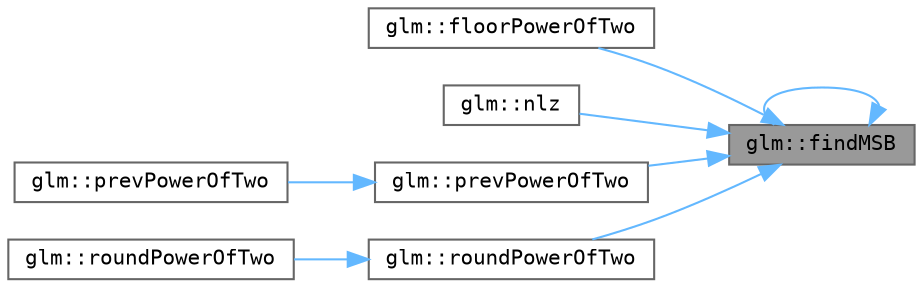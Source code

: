 digraph "glm::findMSB"
{
 // LATEX_PDF_SIZE
  bgcolor="transparent";
  edge [fontname=Terminal,fontsize=10,labelfontname=Helvetica,labelfontsize=10];
  node [fontname=Terminal,fontsize=10,shape=box,height=0.2,width=0.4];
  rankdir="RL";
  Node1 [label="glm::findMSB",height=0.2,width=0.4,color="gray40", fillcolor="grey60", style="filled", fontcolor="black",tooltip=" "];
  Node1 -> Node1 [dir="back",color="steelblue1",style="solid"];
  Node1 -> Node2 [dir="back",color="steelblue1",style="solid"];
  Node2 [label="glm::floorPowerOfTwo",height=0.2,width=0.4,color="grey40", fillcolor="white", style="filled",URL="$namespaceglm.html#ac1385510b859757901e927c43bf4f329",tooltip=" "];
  Node1 -> Node3 [dir="back",color="steelblue1",style="solid"];
  Node3 [label="glm::nlz",height=0.2,width=0.4,color="grey40", fillcolor="white", style="filled",URL="$group__gtx__integer.html#gacbe62fd2384464c16ea30ecc4defc11c",tooltip=" "];
  Node1 -> Node4 [dir="back",color="steelblue1",style="solid"];
  Node4 [label="glm::prevPowerOfTwo",height=0.2,width=0.4,color="grey40", fillcolor="white", style="filled",URL="$group__ext__scalar__integer.html#gab21902a0e7e5a8451a7ad80333618727",tooltip=" "];
  Node4 -> Node5 [dir="back",color="steelblue1",style="solid"];
  Node5 [label="glm::prevPowerOfTwo",height=0.2,width=0.4,color="grey40", fillcolor="white", style="filled",URL="$group__ext__vector__integer.html#gadb7eb42af0eb62275ddcddfe0f6e1918",tooltip=" "];
  Node1 -> Node6 [dir="back",color="steelblue1",style="solid"];
  Node6 [label="glm::roundPowerOfTwo",height=0.2,width=0.4,color="grey40", fillcolor="white", style="filled",URL="$group__gtc__round.html#gae4e1bf5d1cd179f59261a7342bdcafca",tooltip=" "];
  Node6 -> Node7 [dir="back",color="steelblue1",style="solid"];
  Node7 [label="glm::roundPowerOfTwo",height=0.2,width=0.4,color="grey40", fillcolor="white", style="filled",URL="$group__gtc__round.html#gaac3675b95a8a779727495fae80e75473",tooltip=" "];
}
